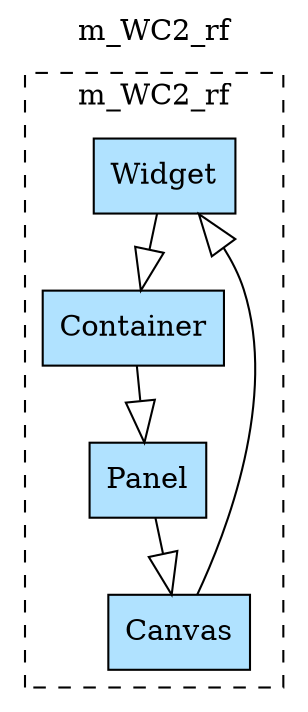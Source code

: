 digraph {graph[label=m_WC2_rf,labelloc=tl,labelfontsize=12];
subgraph cluster_m_WC2_rf{style=dashed;label=m_WC2_rf;
"Widget"[shape=record,fillcolor=lightskyblue1,style = filled,label="Widget"];
"Panel"[shape=record,fillcolor=lightskyblue1,style = filled,label="Panel"];
"Container"[shape=record,fillcolor=lightskyblue1,style = filled,label="Container"];
"Canvas"[shape=record,fillcolor=lightskyblue1,style = filled,label="Canvas"];

"Canvas"->"Widget"[arrowhead=onormal,arrowsize=2.0];
"Container"->"Panel"[arrowhead=onormal,arrowsize=2.0];
"Panel"->"Canvas"[arrowhead=onormal,arrowsize=2.0];
"Widget"->"Container"[arrowhead=onormal,arrowsize=2.0];

}
}